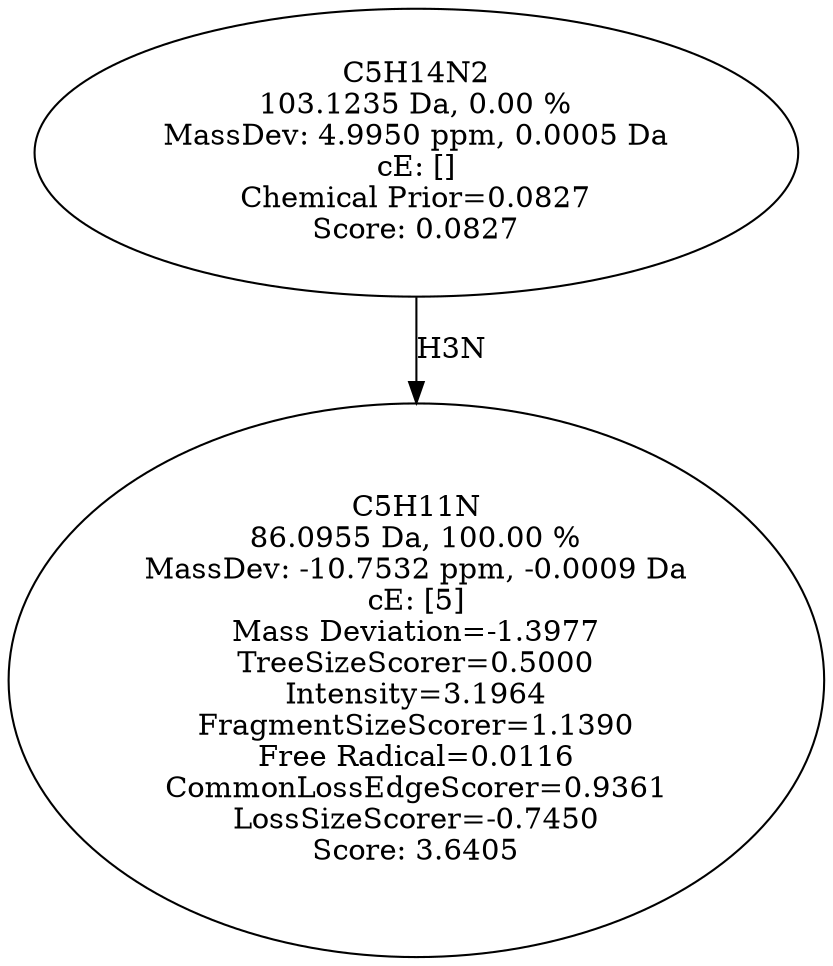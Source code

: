 strict digraph {
v1 [label="C5H11N\n86.0955 Da, 100.00 %\nMassDev: -10.7532 ppm, -0.0009 Da\ncE: [5]\nMass Deviation=-1.3977\nTreeSizeScorer=0.5000\nIntensity=3.1964\nFragmentSizeScorer=1.1390\nFree Radical=0.0116\nCommonLossEdgeScorer=0.9361\nLossSizeScorer=-0.7450\nScore: 3.6405"];
v2 [label="C5H14N2\n103.1235 Da, 0.00 %\nMassDev: 4.9950 ppm, 0.0005 Da\ncE: []\nChemical Prior=0.0827\nScore: 0.0827"];
v2 -> v1 [label="H3N"];
}